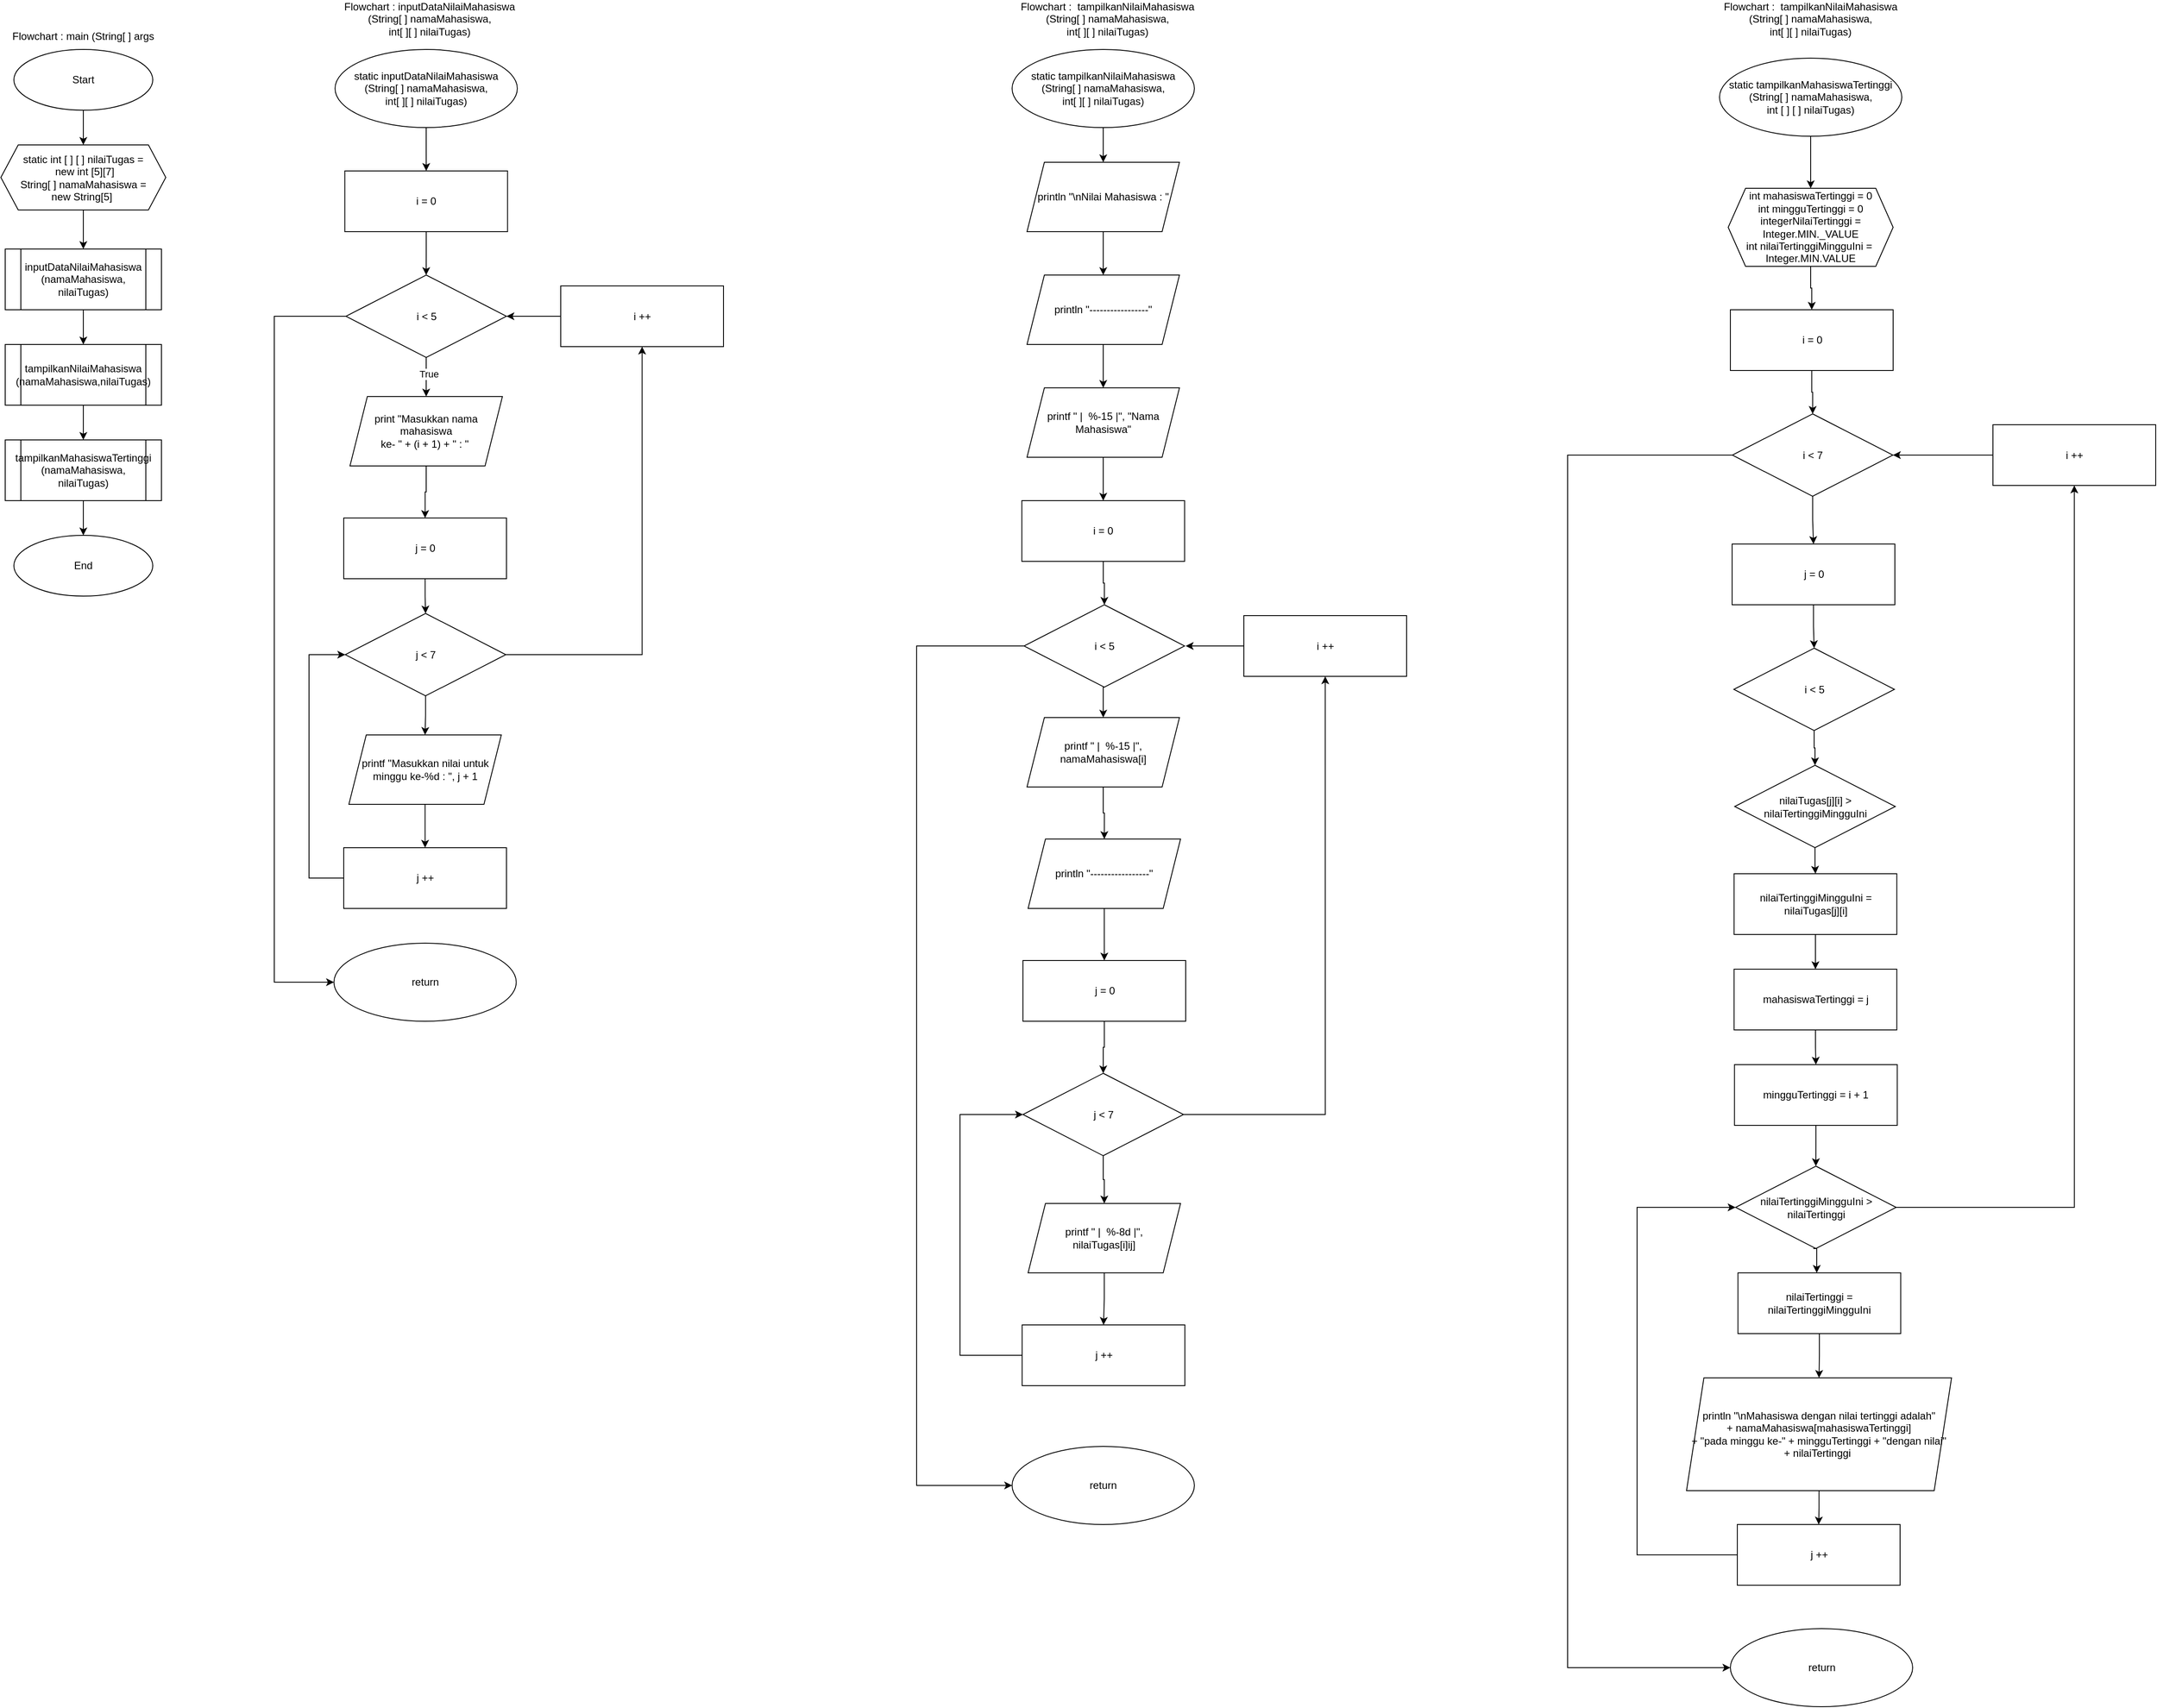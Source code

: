 <mxfile version="22.1.2" type="device">
  <diagram id="C5RBs43oDa-KdzZeNtuy" name="Page-1">
    <mxGraphModel dx="468" dy="1022" grid="1" gridSize="10" guides="1" tooltips="1" connect="1" arrows="1" fold="1" page="1" pageScale="1" pageWidth="827" pageHeight="1169" math="0" shadow="0">
      <root>
        <mxCell id="WIyWlLk6GJQsqaUBKTNV-0" />
        <mxCell id="WIyWlLk6GJQsqaUBKTNV-1" parent="WIyWlLk6GJQsqaUBKTNV-0" />
        <mxCell id="CcBjBYZrfYTEaPY6omlU-2" value="" style="edgeStyle=orthogonalEdgeStyle;rounded=0;orthogonalLoop=1;jettySize=auto;html=1;" parent="WIyWlLk6GJQsqaUBKTNV-1" source="CcBjBYZrfYTEaPY6omlU-0" target="CcBjBYZrfYTEaPY6omlU-1" edge="1">
          <mxGeometry relative="1" as="geometry" />
        </mxCell>
        <mxCell id="CcBjBYZrfYTEaPY6omlU-0" value="Start" style="ellipse;whiteSpace=wrap;html=1;" parent="WIyWlLk6GJQsqaUBKTNV-1" vertex="1">
          <mxGeometry x="50" y="310" width="160" height="70" as="geometry" />
        </mxCell>
        <mxCell id="CcBjBYZrfYTEaPY6omlU-6" value="" style="edgeStyle=orthogonalEdgeStyle;rounded=0;orthogonalLoop=1;jettySize=auto;html=1;" parent="WIyWlLk6GJQsqaUBKTNV-1" source="CcBjBYZrfYTEaPY6omlU-1" target="CcBjBYZrfYTEaPY6omlU-5" edge="1">
          <mxGeometry relative="1" as="geometry" />
        </mxCell>
        <mxCell id="CcBjBYZrfYTEaPY6omlU-1" value="static int [ ] [ ] nilaiTugas =&lt;br&gt;&amp;nbsp;new int [5][7]&lt;br&gt;String[ ] namaMahasiswa = &lt;br&gt;new String[5]&amp;nbsp;" style="shape=hexagon;perimeter=hexagonPerimeter2;whiteSpace=wrap;html=1;fixedSize=1;" parent="WIyWlLk6GJQsqaUBKTNV-1" vertex="1">
          <mxGeometry x="35" y="420" width="190" height="75" as="geometry" />
        </mxCell>
        <mxCell id="CcBjBYZrfYTEaPY6omlU-8" value="" style="edgeStyle=orthogonalEdgeStyle;rounded=0;orthogonalLoop=1;jettySize=auto;html=1;" parent="WIyWlLk6GJQsqaUBKTNV-1" source="CcBjBYZrfYTEaPY6omlU-5" target="CcBjBYZrfYTEaPY6omlU-7" edge="1">
          <mxGeometry relative="1" as="geometry" />
        </mxCell>
        <mxCell id="CcBjBYZrfYTEaPY6omlU-5" value="inputDataNilaiMahasiswa&lt;br&gt;(namaMahasiswa, nilaiTugas)" style="shape=process;whiteSpace=wrap;html=1;backgroundOutline=1;" parent="WIyWlLk6GJQsqaUBKTNV-1" vertex="1">
          <mxGeometry x="40" y="540" width="180" height="70" as="geometry" />
        </mxCell>
        <mxCell id="CcBjBYZrfYTEaPY6omlU-10" value="" style="edgeStyle=orthogonalEdgeStyle;rounded=0;orthogonalLoop=1;jettySize=auto;html=1;" parent="WIyWlLk6GJQsqaUBKTNV-1" source="CcBjBYZrfYTEaPY6omlU-7" target="CcBjBYZrfYTEaPY6omlU-9" edge="1">
          <mxGeometry relative="1" as="geometry" />
        </mxCell>
        <mxCell id="CcBjBYZrfYTEaPY6omlU-7" value="tampilkanNilaiMahasiswa&lt;br&gt;(namaMahasiswa,nilaiTugas)" style="shape=process;whiteSpace=wrap;html=1;backgroundOutline=1;" parent="WIyWlLk6GJQsqaUBKTNV-1" vertex="1">
          <mxGeometry x="40" y="650" width="180" height="70" as="geometry" />
        </mxCell>
        <mxCell id="CcBjBYZrfYTEaPY6omlU-12" value="" style="edgeStyle=orthogonalEdgeStyle;rounded=0;orthogonalLoop=1;jettySize=auto;html=1;" parent="WIyWlLk6GJQsqaUBKTNV-1" source="CcBjBYZrfYTEaPY6omlU-9" target="CcBjBYZrfYTEaPY6omlU-11" edge="1">
          <mxGeometry relative="1" as="geometry" />
        </mxCell>
        <mxCell id="CcBjBYZrfYTEaPY6omlU-9" value="tampilkanMahasiswaTertinggi&lt;br&gt;(namaMahasiswa, nilaiTugas)" style="shape=process;whiteSpace=wrap;html=1;backgroundOutline=1;" parent="WIyWlLk6GJQsqaUBKTNV-1" vertex="1">
          <mxGeometry x="40" y="760" width="180" height="70" as="geometry" />
        </mxCell>
        <mxCell id="CcBjBYZrfYTEaPY6omlU-11" value="End" style="ellipse;whiteSpace=wrap;html=1;" parent="WIyWlLk6GJQsqaUBKTNV-1" vertex="1">
          <mxGeometry x="50" y="870" width="160" height="70" as="geometry" />
        </mxCell>
        <mxCell id="CcBjBYZrfYTEaPY6omlU-13" value="Flowchart : main (String[ ] args" style="text;html=1;strokeColor=none;fillColor=none;align=center;verticalAlign=middle;whiteSpace=wrap;rounded=0;" parent="WIyWlLk6GJQsqaUBKTNV-1" vertex="1">
          <mxGeometry x="40" y="280" width="180" height="30" as="geometry" />
        </mxCell>
        <mxCell id="CcBjBYZrfYTEaPY6omlU-16" value="" style="edgeStyle=orthogonalEdgeStyle;rounded=0;orthogonalLoop=1;jettySize=auto;html=1;" parent="WIyWlLk6GJQsqaUBKTNV-1" source="CcBjBYZrfYTEaPY6omlU-14" target="CcBjBYZrfYTEaPY6omlU-15" edge="1">
          <mxGeometry relative="1" as="geometry" />
        </mxCell>
        <mxCell id="CcBjBYZrfYTEaPY6omlU-14" value="static inputDataNilaiMahasiswa&lt;br style=&quot;border-color: var(--border-color);&quot;&gt;(String[ ] namaMahasiswa, &lt;br&gt;int[ ][ ] nilaiTugas)" style="ellipse;whiteSpace=wrap;html=1;" parent="WIyWlLk6GJQsqaUBKTNV-1" vertex="1">
          <mxGeometry x="420" y="310" width="210" height="90" as="geometry" />
        </mxCell>
        <mxCell id="CcBjBYZrfYTEaPY6omlU-18" value="" style="edgeStyle=orthogonalEdgeStyle;rounded=0;orthogonalLoop=1;jettySize=auto;html=1;" parent="WIyWlLk6GJQsqaUBKTNV-1" source="CcBjBYZrfYTEaPY6omlU-15" target="CcBjBYZrfYTEaPY6omlU-17" edge="1">
          <mxGeometry relative="1" as="geometry" />
        </mxCell>
        <mxCell id="CcBjBYZrfYTEaPY6omlU-15" value="i = 0" style="rounded=0;whiteSpace=wrap;html=1;" parent="WIyWlLk6GJQsqaUBKTNV-1" vertex="1">
          <mxGeometry x="431.25" y="450" width="187.5" height="70" as="geometry" />
        </mxCell>
        <mxCell id="CcBjBYZrfYTEaPY6omlU-20" value="" style="edgeStyle=orthogonalEdgeStyle;rounded=0;orthogonalLoop=1;jettySize=auto;html=1;" parent="WIyWlLk6GJQsqaUBKTNV-1" source="CcBjBYZrfYTEaPY6omlU-17" target="CcBjBYZrfYTEaPY6omlU-19" edge="1">
          <mxGeometry relative="1" as="geometry" />
        </mxCell>
        <mxCell id="CcBjBYZrfYTEaPY6omlU-28" value="True" style="edgeLabel;html=1;align=center;verticalAlign=middle;resizable=0;points=[];" parent="CcBjBYZrfYTEaPY6omlU-20" vertex="1" connectable="0">
          <mxGeometry x="-0.17" y="3" relative="1" as="geometry">
            <mxPoint as="offset" />
          </mxGeometry>
        </mxCell>
        <mxCell id="CcBjBYZrfYTEaPY6omlU-44" style="edgeStyle=orthogonalEdgeStyle;rounded=0;orthogonalLoop=1;jettySize=auto;html=1;exitX=0;exitY=0.5;exitDx=0;exitDy=0;entryX=0;entryY=0.5;entryDx=0;entryDy=0;" parent="WIyWlLk6GJQsqaUBKTNV-1" source="CcBjBYZrfYTEaPY6omlU-17" target="CcBjBYZrfYTEaPY6omlU-29" edge="1">
          <mxGeometry relative="1" as="geometry">
            <Array as="points">
              <mxPoint x="350" y="617" />
              <mxPoint x="350" y="1385" />
            </Array>
          </mxGeometry>
        </mxCell>
        <mxCell id="CcBjBYZrfYTEaPY6omlU-17" value="i &amp;lt; 5" style="rhombus;whiteSpace=wrap;html=1;rounded=0;" parent="WIyWlLk6GJQsqaUBKTNV-1" vertex="1">
          <mxGeometry x="432.5" y="570" width="185" height="95" as="geometry" />
        </mxCell>
        <mxCell id="CcBjBYZrfYTEaPY6omlU-24" value="" style="edgeStyle=orthogonalEdgeStyle;rounded=0;orthogonalLoop=1;jettySize=auto;html=1;" parent="WIyWlLk6GJQsqaUBKTNV-1" source="CcBjBYZrfYTEaPY6omlU-19" target="CcBjBYZrfYTEaPY6omlU-22" edge="1">
          <mxGeometry relative="1" as="geometry" />
        </mxCell>
        <mxCell id="CcBjBYZrfYTEaPY6omlU-19" value="print &quot;Masukkan nama mahasiswa &lt;br&gt;ke- &quot; + (i + 1) + &quot; : &quot;&amp;nbsp;" style="shape=parallelogram;perimeter=parallelogramPerimeter;whiteSpace=wrap;html=1;fixedSize=1;" parent="WIyWlLk6GJQsqaUBKTNV-1" vertex="1">
          <mxGeometry x="437.19" y="710" width="175.62" height="80" as="geometry" />
        </mxCell>
        <mxCell id="CcBjBYZrfYTEaPY6omlU-31" style="edgeStyle=orthogonalEdgeStyle;rounded=0;orthogonalLoop=1;jettySize=auto;html=1;exitX=0;exitY=0.5;exitDx=0;exitDy=0;entryX=1;entryY=0.5;entryDx=0;entryDy=0;" parent="WIyWlLk6GJQsqaUBKTNV-1" source="CcBjBYZrfYTEaPY6omlU-21" target="CcBjBYZrfYTEaPY6omlU-17" edge="1">
          <mxGeometry relative="1" as="geometry" />
        </mxCell>
        <mxCell id="CcBjBYZrfYTEaPY6omlU-21" value="i ++" style="rounded=0;whiteSpace=wrap;html=1;" parent="WIyWlLk6GJQsqaUBKTNV-1" vertex="1">
          <mxGeometry x="680" y="582.5" width="187.5" height="70" as="geometry" />
        </mxCell>
        <mxCell id="CcBjBYZrfYTEaPY6omlU-35" value="" style="edgeStyle=orthogonalEdgeStyle;rounded=0;orthogonalLoop=1;jettySize=auto;html=1;" parent="WIyWlLk6GJQsqaUBKTNV-1" source="CcBjBYZrfYTEaPY6omlU-22" target="CcBjBYZrfYTEaPY6omlU-34" edge="1">
          <mxGeometry relative="1" as="geometry" />
        </mxCell>
        <mxCell id="CcBjBYZrfYTEaPY6omlU-22" value="j = 0" style="rounded=0;whiteSpace=wrap;html=1;" parent="WIyWlLk6GJQsqaUBKTNV-1" vertex="1">
          <mxGeometry x="430" y="850" width="187.5" height="70" as="geometry" />
        </mxCell>
        <mxCell id="CcBjBYZrfYTEaPY6omlU-27" value="" style="edgeStyle=orthogonalEdgeStyle;rounded=0;orthogonalLoop=1;jettySize=auto;html=1;" parent="WIyWlLk6GJQsqaUBKTNV-1" source="CcBjBYZrfYTEaPY6omlU-23" target="CcBjBYZrfYTEaPY6omlU-26" edge="1">
          <mxGeometry relative="1" as="geometry" />
        </mxCell>
        <mxCell id="CcBjBYZrfYTEaPY6omlU-23" value="printf &quot;Masukkan nilai untuk minggu ke-%d : &quot;, j + 1" style="shape=parallelogram;perimeter=parallelogramPerimeter;whiteSpace=wrap;html=1;fixedSize=1;" parent="WIyWlLk6GJQsqaUBKTNV-1" vertex="1">
          <mxGeometry x="435.94" y="1100" width="175.62" height="80" as="geometry" />
        </mxCell>
        <mxCell id="CcBjBYZrfYTEaPY6omlU-40" style="edgeStyle=orthogonalEdgeStyle;rounded=0;orthogonalLoop=1;jettySize=auto;html=1;exitX=0;exitY=0.5;exitDx=0;exitDy=0;entryX=0;entryY=0.5;entryDx=0;entryDy=0;" parent="WIyWlLk6GJQsqaUBKTNV-1" source="CcBjBYZrfYTEaPY6omlU-26" target="CcBjBYZrfYTEaPY6omlU-34" edge="1">
          <mxGeometry relative="1" as="geometry">
            <Array as="points">
              <mxPoint x="390" y="1265" />
              <mxPoint x="390" y="1007" />
            </Array>
          </mxGeometry>
        </mxCell>
        <mxCell id="CcBjBYZrfYTEaPY6omlU-26" value="j ++" style="rounded=0;whiteSpace=wrap;html=1;" parent="WIyWlLk6GJQsqaUBKTNV-1" vertex="1">
          <mxGeometry x="430" y="1230" width="187.5" height="70" as="geometry" />
        </mxCell>
        <mxCell id="CcBjBYZrfYTEaPY6omlU-29" value="return" style="ellipse;whiteSpace=wrap;html=1;" parent="WIyWlLk6GJQsqaUBKTNV-1" vertex="1">
          <mxGeometry x="418.75" y="1340" width="210" height="90" as="geometry" />
        </mxCell>
        <mxCell id="CcBjBYZrfYTEaPY6omlU-36" value="" style="edgeStyle=orthogonalEdgeStyle;rounded=0;orthogonalLoop=1;jettySize=auto;html=1;" parent="WIyWlLk6GJQsqaUBKTNV-1" source="CcBjBYZrfYTEaPY6omlU-34" target="CcBjBYZrfYTEaPY6omlU-23" edge="1">
          <mxGeometry relative="1" as="geometry" />
        </mxCell>
        <mxCell id="CcBjBYZrfYTEaPY6omlU-42" style="edgeStyle=orthogonalEdgeStyle;rounded=0;orthogonalLoop=1;jettySize=auto;html=1;exitX=1;exitY=0.5;exitDx=0;exitDy=0;" parent="WIyWlLk6GJQsqaUBKTNV-1" source="CcBjBYZrfYTEaPY6omlU-34" target="CcBjBYZrfYTEaPY6omlU-21" edge="1">
          <mxGeometry relative="1" as="geometry" />
        </mxCell>
        <mxCell id="CcBjBYZrfYTEaPY6omlU-34" value="j &amp;lt; 7" style="rhombus;whiteSpace=wrap;html=1;rounded=0;" parent="WIyWlLk6GJQsqaUBKTNV-1" vertex="1">
          <mxGeometry x="431.75" y="960" width="185" height="95" as="geometry" />
        </mxCell>
        <mxCell id="CcBjBYZrfYTEaPY6omlU-43" value="Flowchart : inputDataNilaiMahasiswa&lt;br style=&quot;border-color: var(--border-color);&quot;&gt;(String[ ] namaMahasiswa,&lt;br style=&quot;border-color: var(--border-color);&quot;&gt;int[ ][ ] nilaiTugas)" style="text;html=1;strokeColor=none;fillColor=none;align=center;verticalAlign=middle;whiteSpace=wrap;rounded=0;" parent="WIyWlLk6GJQsqaUBKTNV-1" vertex="1">
          <mxGeometry x="414" y="260" width="230" height="30" as="geometry" />
        </mxCell>
        <mxCell id="CcBjBYZrfYTEaPY6omlU-50" value="" style="edgeStyle=orthogonalEdgeStyle;rounded=0;orthogonalLoop=1;jettySize=auto;html=1;" parent="WIyWlLk6GJQsqaUBKTNV-1" source="CcBjBYZrfYTEaPY6omlU-45" target="CcBjBYZrfYTEaPY6omlU-47" edge="1">
          <mxGeometry relative="1" as="geometry" />
        </mxCell>
        <mxCell id="CcBjBYZrfYTEaPY6omlU-45" value="static tampilkanNilaiMahasiswa&lt;br style=&quot;border-color: var(--border-color);&quot;&gt;(String[ ] namaMahasiswa,&lt;br&gt;int[ ][ ] nilaiTugas)" style="ellipse;whiteSpace=wrap;html=1;" parent="WIyWlLk6GJQsqaUBKTNV-1" vertex="1">
          <mxGeometry x="1200" y="310" width="210" height="90" as="geometry" />
        </mxCell>
        <mxCell id="CcBjBYZrfYTEaPY6omlU-46" value="Flowchart :&amp;nbsp; tampilkanNilaiMahasiswa&lt;br style=&quot;border-color: var(--border-color);&quot;&gt;(String[ ] namaMahasiswa,&lt;br style=&quot;border-color: var(--border-color);&quot;&gt;int[ ][ ] nilaiTugas)" style="text;html=1;strokeColor=none;fillColor=none;align=center;verticalAlign=middle;whiteSpace=wrap;rounded=0;" parent="WIyWlLk6GJQsqaUBKTNV-1" vertex="1">
          <mxGeometry x="1160" y="260" width="300" height="30" as="geometry" />
        </mxCell>
        <mxCell id="CcBjBYZrfYTEaPY6omlU-51" value="" style="edgeStyle=orthogonalEdgeStyle;rounded=0;orthogonalLoop=1;jettySize=auto;html=1;" parent="WIyWlLk6GJQsqaUBKTNV-1" source="CcBjBYZrfYTEaPY6omlU-47" target="CcBjBYZrfYTEaPY6omlU-48" edge="1">
          <mxGeometry relative="1" as="geometry" />
        </mxCell>
        <mxCell id="CcBjBYZrfYTEaPY6omlU-47" value="println &quot;\nNilai Mahasiswa : &quot;" style="shape=parallelogram;perimeter=parallelogramPerimeter;whiteSpace=wrap;html=1;fixedSize=1;" parent="WIyWlLk6GJQsqaUBKTNV-1" vertex="1">
          <mxGeometry x="1217.19" y="440" width="175.62" height="80" as="geometry" />
        </mxCell>
        <mxCell id="CcBjBYZrfYTEaPY6omlU-52" value="" style="edgeStyle=orthogonalEdgeStyle;rounded=0;orthogonalLoop=1;jettySize=auto;html=1;" parent="WIyWlLk6GJQsqaUBKTNV-1" source="CcBjBYZrfYTEaPY6omlU-48" target="CcBjBYZrfYTEaPY6omlU-49" edge="1">
          <mxGeometry relative="1" as="geometry" />
        </mxCell>
        <mxCell id="CcBjBYZrfYTEaPY6omlU-48" value="println &quot;-----------------&quot;" style="shape=parallelogram;perimeter=parallelogramPerimeter;whiteSpace=wrap;html=1;fixedSize=1;" parent="WIyWlLk6GJQsqaUBKTNV-1" vertex="1">
          <mxGeometry x="1217.19" y="570" width="175.62" height="80" as="geometry" />
        </mxCell>
        <mxCell id="CcBjBYZrfYTEaPY6omlU-62" style="edgeStyle=orthogonalEdgeStyle;rounded=0;orthogonalLoop=1;jettySize=auto;html=1;exitX=0.5;exitY=1;exitDx=0;exitDy=0;entryX=0.5;entryY=0;entryDx=0;entryDy=0;" parent="WIyWlLk6GJQsqaUBKTNV-1" source="CcBjBYZrfYTEaPY6omlU-49" target="CcBjBYZrfYTEaPY6omlU-53" edge="1">
          <mxGeometry relative="1" as="geometry" />
        </mxCell>
        <mxCell id="CcBjBYZrfYTEaPY6omlU-49" value="printf &quot; |&amp;nbsp; %-15 |&quot;, &quot;Nama Mahasiswa&quot;" style="shape=parallelogram;perimeter=parallelogramPerimeter;whiteSpace=wrap;html=1;fixedSize=1;" parent="WIyWlLk6GJQsqaUBKTNV-1" vertex="1">
          <mxGeometry x="1217.19" y="700" width="175.62" height="80" as="geometry" />
        </mxCell>
        <mxCell id="CcBjBYZrfYTEaPY6omlU-63" value="" style="edgeStyle=orthogonalEdgeStyle;rounded=0;orthogonalLoop=1;jettySize=auto;html=1;" parent="WIyWlLk6GJQsqaUBKTNV-1" source="CcBjBYZrfYTEaPY6omlU-53" target="CcBjBYZrfYTEaPY6omlU-54" edge="1">
          <mxGeometry relative="1" as="geometry" />
        </mxCell>
        <mxCell id="CcBjBYZrfYTEaPY6omlU-53" value="i = 0" style="rounded=0;whiteSpace=wrap;html=1;" parent="WIyWlLk6GJQsqaUBKTNV-1" vertex="1">
          <mxGeometry x="1211.25" y="830" width="187.5" height="70" as="geometry" />
        </mxCell>
        <mxCell id="CcBjBYZrfYTEaPY6omlU-64" style="edgeStyle=orthogonalEdgeStyle;rounded=0;orthogonalLoop=1;jettySize=auto;html=1;exitX=0.5;exitY=1;exitDx=0;exitDy=0;entryX=0.5;entryY=0;entryDx=0;entryDy=0;" parent="WIyWlLk6GJQsqaUBKTNV-1" source="CcBjBYZrfYTEaPY6omlU-54" target="CcBjBYZrfYTEaPY6omlU-55" edge="1">
          <mxGeometry relative="1" as="geometry" />
        </mxCell>
        <mxCell id="CcBjBYZrfYTEaPY6omlU-74" style="edgeStyle=orthogonalEdgeStyle;rounded=0;orthogonalLoop=1;jettySize=auto;html=1;exitX=0;exitY=0.5;exitDx=0;exitDy=0;entryX=0;entryY=0.5;entryDx=0;entryDy=0;" parent="WIyWlLk6GJQsqaUBKTNV-1" source="CcBjBYZrfYTEaPY6omlU-54" target="CcBjBYZrfYTEaPY6omlU-73" edge="1">
          <mxGeometry relative="1" as="geometry">
            <Array as="points">
              <mxPoint x="1090" y="998" />
              <mxPoint x="1090" y="1965" />
            </Array>
          </mxGeometry>
        </mxCell>
        <mxCell id="CcBjBYZrfYTEaPY6omlU-54" value="i &amp;lt; 5" style="rhombus;whiteSpace=wrap;html=1;rounded=0;" parent="WIyWlLk6GJQsqaUBKTNV-1" vertex="1">
          <mxGeometry x="1213.75" y="950" width="185" height="95" as="geometry" />
        </mxCell>
        <mxCell id="CcBjBYZrfYTEaPY6omlU-65" style="edgeStyle=orthogonalEdgeStyle;rounded=0;orthogonalLoop=1;jettySize=auto;html=1;exitX=0.5;exitY=1;exitDx=0;exitDy=0;entryX=0.5;entryY=0;entryDx=0;entryDy=0;" parent="WIyWlLk6GJQsqaUBKTNV-1" source="CcBjBYZrfYTEaPY6omlU-55" target="CcBjBYZrfYTEaPY6omlU-61" edge="1">
          <mxGeometry relative="1" as="geometry" />
        </mxCell>
        <mxCell id="CcBjBYZrfYTEaPY6omlU-55" value="printf &quot; |&amp;nbsp; %-15 |&quot;, namaMahasiswa[i]" style="shape=parallelogram;perimeter=parallelogramPerimeter;whiteSpace=wrap;html=1;fixedSize=1;" parent="WIyWlLk6GJQsqaUBKTNV-1" vertex="1">
          <mxGeometry x="1217.19" y="1080" width="175.62" height="80" as="geometry" />
        </mxCell>
        <mxCell id="CcBjBYZrfYTEaPY6omlU-71" style="edgeStyle=orthogonalEdgeStyle;rounded=0;orthogonalLoop=1;jettySize=auto;html=1;" parent="WIyWlLk6GJQsqaUBKTNV-1" source="CcBjBYZrfYTEaPY6omlU-56" edge="1">
          <mxGeometry relative="1" as="geometry">
            <mxPoint x="1400" y="997.5" as="targetPoint" />
          </mxGeometry>
        </mxCell>
        <mxCell id="CcBjBYZrfYTEaPY6omlU-56" value="i ++" style="rounded=0;whiteSpace=wrap;html=1;" parent="WIyWlLk6GJQsqaUBKTNV-1" vertex="1">
          <mxGeometry x="1467" y="962.5" width="187.5" height="70" as="geometry" />
        </mxCell>
        <mxCell id="CcBjBYZrfYTEaPY6omlU-67" value="" style="edgeStyle=orthogonalEdgeStyle;rounded=0;orthogonalLoop=1;jettySize=auto;html=1;" parent="WIyWlLk6GJQsqaUBKTNV-1" source="CcBjBYZrfYTEaPY6omlU-57" target="CcBjBYZrfYTEaPY6omlU-58" edge="1">
          <mxGeometry relative="1" as="geometry" />
        </mxCell>
        <mxCell id="CcBjBYZrfYTEaPY6omlU-57" value="j = 0" style="rounded=0;whiteSpace=wrap;html=1;" parent="WIyWlLk6GJQsqaUBKTNV-1" vertex="1">
          <mxGeometry x="1212.5" y="1360" width="187.5" height="70" as="geometry" />
        </mxCell>
        <mxCell id="CcBjBYZrfYTEaPY6omlU-68" value="" style="edgeStyle=orthogonalEdgeStyle;rounded=0;orthogonalLoop=1;jettySize=auto;html=1;" parent="WIyWlLk6GJQsqaUBKTNV-1" source="CcBjBYZrfYTEaPY6omlU-58" target="CcBjBYZrfYTEaPY6omlU-59" edge="1">
          <mxGeometry relative="1" as="geometry" />
        </mxCell>
        <mxCell id="CcBjBYZrfYTEaPY6omlU-70" style="edgeStyle=orthogonalEdgeStyle;rounded=0;orthogonalLoop=1;jettySize=auto;html=1;exitX=1;exitY=0.5;exitDx=0;exitDy=0;entryX=0.5;entryY=1;entryDx=0;entryDy=0;" parent="WIyWlLk6GJQsqaUBKTNV-1" source="CcBjBYZrfYTEaPY6omlU-58" target="CcBjBYZrfYTEaPY6omlU-56" edge="1">
          <mxGeometry relative="1" as="geometry" />
        </mxCell>
        <mxCell id="CcBjBYZrfYTEaPY6omlU-58" value="j &amp;lt; 7" style="rhombus;whiteSpace=wrap;html=1;rounded=0;" parent="WIyWlLk6GJQsqaUBKTNV-1" vertex="1">
          <mxGeometry x="1212.5" y="1490" width="185" height="95" as="geometry" />
        </mxCell>
        <mxCell id="CcBjBYZrfYTEaPY6omlU-69" value="" style="edgeStyle=orthogonalEdgeStyle;rounded=0;orthogonalLoop=1;jettySize=auto;html=1;" parent="WIyWlLk6GJQsqaUBKTNV-1" source="CcBjBYZrfYTEaPY6omlU-59" target="CcBjBYZrfYTEaPY6omlU-60" edge="1">
          <mxGeometry relative="1" as="geometry" />
        </mxCell>
        <mxCell id="CcBjBYZrfYTEaPY6omlU-59" value="printf &quot; |&amp;nbsp; %-8d |&quot;, &lt;br&gt;nilaiTugas[i]ij]" style="shape=parallelogram;perimeter=parallelogramPerimeter;whiteSpace=wrap;html=1;fixedSize=1;" parent="WIyWlLk6GJQsqaUBKTNV-1" vertex="1">
          <mxGeometry x="1218.44" y="1640" width="175.62" height="80" as="geometry" />
        </mxCell>
        <mxCell id="CcBjBYZrfYTEaPY6omlU-72" style="edgeStyle=orthogonalEdgeStyle;rounded=0;orthogonalLoop=1;jettySize=auto;html=1;exitX=0;exitY=0.5;exitDx=0;exitDy=0;entryX=0;entryY=0.5;entryDx=0;entryDy=0;" parent="WIyWlLk6GJQsqaUBKTNV-1" source="CcBjBYZrfYTEaPY6omlU-60" target="CcBjBYZrfYTEaPY6omlU-58" edge="1">
          <mxGeometry relative="1" as="geometry">
            <Array as="points">
              <mxPoint x="1140" y="1815" />
              <mxPoint x="1140" y="1538" />
            </Array>
          </mxGeometry>
        </mxCell>
        <mxCell id="CcBjBYZrfYTEaPY6omlU-60" value="j ++" style="rounded=0;whiteSpace=wrap;html=1;" parent="WIyWlLk6GJQsqaUBKTNV-1" vertex="1">
          <mxGeometry x="1211.56" y="1780" width="187.5" height="70" as="geometry" />
        </mxCell>
        <mxCell id="CcBjBYZrfYTEaPY6omlU-66" value="" style="edgeStyle=orthogonalEdgeStyle;rounded=0;orthogonalLoop=1;jettySize=auto;html=1;" parent="WIyWlLk6GJQsqaUBKTNV-1" source="CcBjBYZrfYTEaPY6omlU-61" target="CcBjBYZrfYTEaPY6omlU-57" edge="1">
          <mxGeometry relative="1" as="geometry" />
        </mxCell>
        <mxCell id="CcBjBYZrfYTEaPY6omlU-61" value="println &quot;-----------------&quot;" style="shape=parallelogram;perimeter=parallelogramPerimeter;whiteSpace=wrap;html=1;fixedSize=1;" parent="WIyWlLk6GJQsqaUBKTNV-1" vertex="1">
          <mxGeometry x="1218.44" y="1220" width="175.62" height="80" as="geometry" />
        </mxCell>
        <mxCell id="CcBjBYZrfYTEaPY6omlU-73" value="return" style="ellipse;whiteSpace=wrap;html=1;" parent="WIyWlLk6GJQsqaUBKTNV-1" vertex="1">
          <mxGeometry x="1200" y="1920" width="210" height="90" as="geometry" />
        </mxCell>
        <mxCell id="CcBjBYZrfYTEaPY6omlU-75" value="Flowchart :&amp;nbsp; tampilkanNilaiMahasiswa&lt;br style=&quot;border-color: var(--border-color);&quot;&gt;(String[ ] namaMahasiswa,&lt;br style=&quot;border-color: var(--border-color);&quot;&gt;int[ ][ ] nilaiTugas)" style="text;html=1;strokeColor=none;fillColor=none;align=center;verticalAlign=middle;whiteSpace=wrap;rounded=0;" parent="WIyWlLk6GJQsqaUBKTNV-1" vertex="1">
          <mxGeometry x="1970" y="260" width="300" height="30" as="geometry" />
        </mxCell>
        <mxCell id="CcBjBYZrfYTEaPY6omlU-93" value="" style="edgeStyle=orthogonalEdgeStyle;rounded=0;orthogonalLoop=1;jettySize=auto;html=1;" parent="WIyWlLk6GJQsqaUBKTNV-1" source="CcBjBYZrfYTEaPY6omlU-76" target="CcBjBYZrfYTEaPY6omlU-77" edge="1">
          <mxGeometry relative="1" as="geometry" />
        </mxCell>
        <mxCell id="CcBjBYZrfYTEaPY6omlU-76" value="static tampilkanMahasiswaTertinggi&lt;br style=&quot;border-color: var(--border-color);&quot;&gt;(String[ ] namaMahasiswa, &lt;br&gt;int [ ] [ ] nilaiTugas)" style="ellipse;whiteSpace=wrap;html=1;" parent="WIyWlLk6GJQsqaUBKTNV-1" vertex="1">
          <mxGeometry x="2015" y="320" width="210" height="90" as="geometry" />
        </mxCell>
        <mxCell id="CcBjBYZrfYTEaPY6omlU-94" value="" style="edgeStyle=orthogonalEdgeStyle;rounded=0;orthogonalLoop=1;jettySize=auto;html=1;" parent="WIyWlLk6GJQsqaUBKTNV-1" source="CcBjBYZrfYTEaPY6omlU-77" target="CcBjBYZrfYTEaPY6omlU-78" edge="1">
          <mxGeometry relative="1" as="geometry" />
        </mxCell>
        <mxCell id="CcBjBYZrfYTEaPY6omlU-77" value="int mahasiswaTertinggi = 0&lt;br&gt;int mingguTertinggi = 0&lt;br&gt;integerNilaiTertinggi = Integer.MIN._VALUE&lt;br&gt;int nilaiTertinggiMingguIni =&amp;nbsp; Integer.MIN.VALUE" style="shape=hexagon;perimeter=hexagonPerimeter2;whiteSpace=wrap;html=1;fixedSize=1;" parent="WIyWlLk6GJQsqaUBKTNV-1" vertex="1">
          <mxGeometry x="2025" y="470" width="190" height="90" as="geometry" />
        </mxCell>
        <mxCell id="CcBjBYZrfYTEaPY6omlU-95" value="" style="edgeStyle=orthogonalEdgeStyle;rounded=0;orthogonalLoop=1;jettySize=auto;html=1;" parent="WIyWlLk6GJQsqaUBKTNV-1" source="CcBjBYZrfYTEaPY6omlU-78" target="CcBjBYZrfYTEaPY6omlU-79" edge="1">
          <mxGeometry relative="1" as="geometry" />
        </mxCell>
        <mxCell id="CcBjBYZrfYTEaPY6omlU-78" value="i = 0" style="rounded=0;whiteSpace=wrap;html=1;" parent="WIyWlLk6GJQsqaUBKTNV-1" vertex="1">
          <mxGeometry x="2027.5" y="610" width="187.5" height="70" as="geometry" />
        </mxCell>
        <mxCell id="CcBjBYZrfYTEaPY6omlU-96" value="" style="edgeStyle=orthogonalEdgeStyle;rounded=0;orthogonalLoop=1;jettySize=auto;html=1;" parent="WIyWlLk6GJQsqaUBKTNV-1" source="CcBjBYZrfYTEaPY6omlU-79" target="CcBjBYZrfYTEaPY6omlU-81" edge="1">
          <mxGeometry relative="1" as="geometry" />
        </mxCell>
        <mxCell id="CcBjBYZrfYTEaPY6omlU-111" style="edgeStyle=orthogonalEdgeStyle;rounded=0;orthogonalLoop=1;jettySize=auto;html=1;exitX=0;exitY=0.5;exitDx=0;exitDy=0;entryX=0;entryY=0.5;entryDx=0;entryDy=0;" parent="WIyWlLk6GJQsqaUBKTNV-1" source="CcBjBYZrfYTEaPY6omlU-79" target="CcBjBYZrfYTEaPY6omlU-110" edge="1">
          <mxGeometry relative="1" as="geometry">
            <Array as="points">
              <mxPoint x="1840" y="778" />
              <mxPoint x="1840" y="2175" />
            </Array>
          </mxGeometry>
        </mxCell>
        <mxCell id="CcBjBYZrfYTEaPY6omlU-79" value="i &amp;lt; 7" style="rhombus;whiteSpace=wrap;html=1;rounded=0;" parent="WIyWlLk6GJQsqaUBKTNV-1" vertex="1">
          <mxGeometry x="2029.75" y="730" width="185" height="95" as="geometry" />
        </mxCell>
        <mxCell id="CcBjBYZrfYTEaPY6omlU-97" value="" style="edgeStyle=orthogonalEdgeStyle;rounded=0;orthogonalLoop=1;jettySize=auto;html=1;" parent="WIyWlLk6GJQsqaUBKTNV-1" source="CcBjBYZrfYTEaPY6omlU-81" target="CcBjBYZrfYTEaPY6omlU-83" edge="1">
          <mxGeometry relative="1" as="geometry" />
        </mxCell>
        <mxCell id="CcBjBYZrfYTEaPY6omlU-81" value="j = 0" style="rounded=0;whiteSpace=wrap;html=1;" parent="WIyWlLk6GJQsqaUBKTNV-1" vertex="1">
          <mxGeometry x="2029.5" y="880" width="187.5" height="70" as="geometry" />
        </mxCell>
        <mxCell id="CcBjBYZrfYTEaPY6omlU-107" value="" style="edgeStyle=orthogonalEdgeStyle;rounded=0;orthogonalLoop=1;jettySize=auto;html=1;" parent="WIyWlLk6GJQsqaUBKTNV-1" source="CcBjBYZrfYTEaPY6omlU-82" target="CcBjBYZrfYTEaPY6omlU-79" edge="1">
          <mxGeometry relative="1" as="geometry" />
        </mxCell>
        <mxCell id="CcBjBYZrfYTEaPY6omlU-82" value="i ++" style="rounded=0;whiteSpace=wrap;html=1;" parent="WIyWlLk6GJQsqaUBKTNV-1" vertex="1">
          <mxGeometry x="2330" y="742.5" width="187.5" height="70" as="geometry" />
        </mxCell>
        <mxCell id="CcBjBYZrfYTEaPY6omlU-98" value="" style="edgeStyle=orthogonalEdgeStyle;rounded=0;orthogonalLoop=1;jettySize=auto;html=1;" parent="WIyWlLk6GJQsqaUBKTNV-1" source="CcBjBYZrfYTEaPY6omlU-83" target="CcBjBYZrfYTEaPY6omlU-85" edge="1">
          <mxGeometry relative="1" as="geometry" />
        </mxCell>
        <mxCell id="CcBjBYZrfYTEaPY6omlU-83" value="i &amp;lt; 5" style="rhombus;whiteSpace=wrap;html=1;rounded=0;" parent="WIyWlLk6GJQsqaUBKTNV-1" vertex="1">
          <mxGeometry x="2031.5" y="1000" width="185" height="95" as="geometry" />
        </mxCell>
        <mxCell id="CcBjBYZrfYTEaPY6omlU-99" value="" style="edgeStyle=orthogonalEdgeStyle;rounded=0;orthogonalLoop=1;jettySize=auto;html=1;" parent="WIyWlLk6GJQsqaUBKTNV-1" source="CcBjBYZrfYTEaPY6omlU-85" target="CcBjBYZrfYTEaPY6omlU-86" edge="1">
          <mxGeometry relative="1" as="geometry" />
        </mxCell>
        <mxCell id="CcBjBYZrfYTEaPY6omlU-85" value="nilaiTugas[j][i] &amp;gt; nilaiTertinggiMingguIni" style="rhombus;whiteSpace=wrap;html=1;rounded=0;" parent="WIyWlLk6GJQsqaUBKTNV-1" vertex="1">
          <mxGeometry x="2032.5" y="1135" width="185" height="95" as="geometry" />
        </mxCell>
        <mxCell id="CcBjBYZrfYTEaPY6omlU-100" value="" style="edgeStyle=orthogonalEdgeStyle;rounded=0;orthogonalLoop=1;jettySize=auto;html=1;" parent="WIyWlLk6GJQsqaUBKTNV-1" source="CcBjBYZrfYTEaPY6omlU-86" target="CcBjBYZrfYTEaPY6omlU-87" edge="1">
          <mxGeometry relative="1" as="geometry" />
        </mxCell>
        <mxCell id="CcBjBYZrfYTEaPY6omlU-86" value="nilaiTertinggiMingguIni = nilaiTugas[j][i]" style="rounded=0;whiteSpace=wrap;html=1;" parent="WIyWlLk6GJQsqaUBKTNV-1" vertex="1">
          <mxGeometry x="2031.75" y="1260" width="187.5" height="70" as="geometry" />
        </mxCell>
        <mxCell id="CcBjBYZrfYTEaPY6omlU-101" value="" style="edgeStyle=orthogonalEdgeStyle;rounded=0;orthogonalLoop=1;jettySize=auto;html=1;" parent="WIyWlLk6GJQsqaUBKTNV-1" source="CcBjBYZrfYTEaPY6omlU-87" target="CcBjBYZrfYTEaPY6omlU-88" edge="1">
          <mxGeometry relative="1" as="geometry" />
        </mxCell>
        <mxCell id="CcBjBYZrfYTEaPY6omlU-87" value="mahasiswaTertinggi = j" style="rounded=0;whiteSpace=wrap;html=1;" parent="WIyWlLk6GJQsqaUBKTNV-1" vertex="1">
          <mxGeometry x="2031.75" y="1370" width="187.5" height="70" as="geometry" />
        </mxCell>
        <mxCell id="CcBjBYZrfYTEaPY6omlU-102" value="" style="edgeStyle=orthogonalEdgeStyle;rounded=0;orthogonalLoop=1;jettySize=auto;html=1;" parent="WIyWlLk6GJQsqaUBKTNV-1" source="CcBjBYZrfYTEaPY6omlU-88" target="CcBjBYZrfYTEaPY6omlU-89" edge="1">
          <mxGeometry relative="1" as="geometry" />
        </mxCell>
        <mxCell id="CcBjBYZrfYTEaPY6omlU-88" value="mingguTertinggi = i + 1" style="rounded=0;whiteSpace=wrap;html=1;" parent="WIyWlLk6GJQsqaUBKTNV-1" vertex="1">
          <mxGeometry x="2032.25" y="1480" width="187.5" height="70" as="geometry" />
        </mxCell>
        <mxCell id="CcBjBYZrfYTEaPY6omlU-103" style="edgeStyle=orthogonalEdgeStyle;rounded=0;orthogonalLoop=1;jettySize=auto;html=1;exitX=0.5;exitY=1;exitDx=0;exitDy=0;entryX=0.5;entryY=0;entryDx=0;entryDy=0;" parent="WIyWlLk6GJQsqaUBKTNV-1" edge="1">
          <mxGeometry relative="1" as="geometry">
            <mxPoint x="2123" y="1692" as="sourcePoint" />
            <mxPoint x="2127" y="1720" as="targetPoint" />
          </mxGeometry>
        </mxCell>
        <mxCell id="CcBjBYZrfYTEaPY6omlU-106" style="edgeStyle=orthogonalEdgeStyle;rounded=0;orthogonalLoop=1;jettySize=auto;html=1;exitX=1;exitY=0.5;exitDx=0;exitDy=0;entryX=0.5;entryY=1;entryDx=0;entryDy=0;" parent="WIyWlLk6GJQsqaUBKTNV-1" source="CcBjBYZrfYTEaPY6omlU-89" target="CcBjBYZrfYTEaPY6omlU-82" edge="1">
          <mxGeometry relative="1" as="geometry" />
        </mxCell>
        <mxCell id="CcBjBYZrfYTEaPY6omlU-89" value="nilaiTertinggiMingguIni &amp;gt; nilaiTertinggi" style="rhombus;whiteSpace=wrap;html=1;rounded=0;" parent="WIyWlLk6GJQsqaUBKTNV-1" vertex="1">
          <mxGeometry x="2033.5" y="1597" width="185" height="95" as="geometry" />
        </mxCell>
        <mxCell id="CcBjBYZrfYTEaPY6omlU-104" value="" style="edgeStyle=orthogonalEdgeStyle;rounded=0;orthogonalLoop=1;jettySize=auto;html=1;" parent="WIyWlLk6GJQsqaUBKTNV-1" source="CcBjBYZrfYTEaPY6omlU-90" target="CcBjBYZrfYTEaPY6omlU-92" edge="1">
          <mxGeometry relative="1" as="geometry" />
        </mxCell>
        <mxCell id="CcBjBYZrfYTEaPY6omlU-90" value="nilaiTertinggi = nilaiTertinggiMingguIni" style="rounded=0;whiteSpace=wrap;html=1;" parent="WIyWlLk6GJQsqaUBKTNV-1" vertex="1">
          <mxGeometry x="2036.25" y="1720" width="187.5" height="70" as="geometry" />
        </mxCell>
        <mxCell id="CcBjBYZrfYTEaPY6omlU-108" style="edgeStyle=orthogonalEdgeStyle;rounded=0;orthogonalLoop=1;jettySize=auto;html=1;exitX=0;exitY=0.5;exitDx=0;exitDy=0;entryX=0;entryY=0.5;entryDx=0;entryDy=0;" parent="WIyWlLk6GJQsqaUBKTNV-1" source="CcBjBYZrfYTEaPY6omlU-91" target="CcBjBYZrfYTEaPY6omlU-89" edge="1">
          <mxGeometry relative="1" as="geometry">
            <Array as="points">
              <mxPoint x="1920" y="2045" />
              <mxPoint x="1920" y="1645" />
            </Array>
          </mxGeometry>
        </mxCell>
        <mxCell id="CcBjBYZrfYTEaPY6omlU-91" value="j ++" style="rounded=0;whiteSpace=wrap;html=1;" parent="WIyWlLk6GJQsqaUBKTNV-1" vertex="1">
          <mxGeometry x="2035.5" y="2010" width="187.5" height="70" as="geometry" />
        </mxCell>
        <mxCell id="CcBjBYZrfYTEaPY6omlU-105" value="" style="edgeStyle=orthogonalEdgeStyle;rounded=0;orthogonalLoop=1;jettySize=auto;html=1;" parent="WIyWlLk6GJQsqaUBKTNV-1" source="CcBjBYZrfYTEaPY6omlU-92" target="CcBjBYZrfYTEaPY6omlU-91" edge="1">
          <mxGeometry relative="1" as="geometry" />
        </mxCell>
        <mxCell id="CcBjBYZrfYTEaPY6omlU-92" value="println &quot;\nMahasiswa dengan nilai tertinggi adalah&quot; &lt;br&gt;+ namaMahasiswa[mahasiswaTertinggi]&lt;br&gt;+ &quot;pada minggu ke-&quot; + mingguTertinggi + &quot;dengan nilai&quot;&lt;br&gt;+ nilaiTertinggi&amp;nbsp;" style="shape=parallelogram;perimeter=parallelogramPerimeter;whiteSpace=wrap;html=1;fixedSize=1;" parent="WIyWlLk6GJQsqaUBKTNV-1" vertex="1">
          <mxGeometry x="1977" y="1841" width="305.31" height="130" as="geometry" />
        </mxCell>
        <mxCell id="CcBjBYZrfYTEaPY6omlU-110" value="return" style="ellipse;whiteSpace=wrap;html=1;" parent="WIyWlLk6GJQsqaUBKTNV-1" vertex="1">
          <mxGeometry x="2027.5" y="2130" width="210" height="90" as="geometry" />
        </mxCell>
      </root>
    </mxGraphModel>
  </diagram>
</mxfile>
